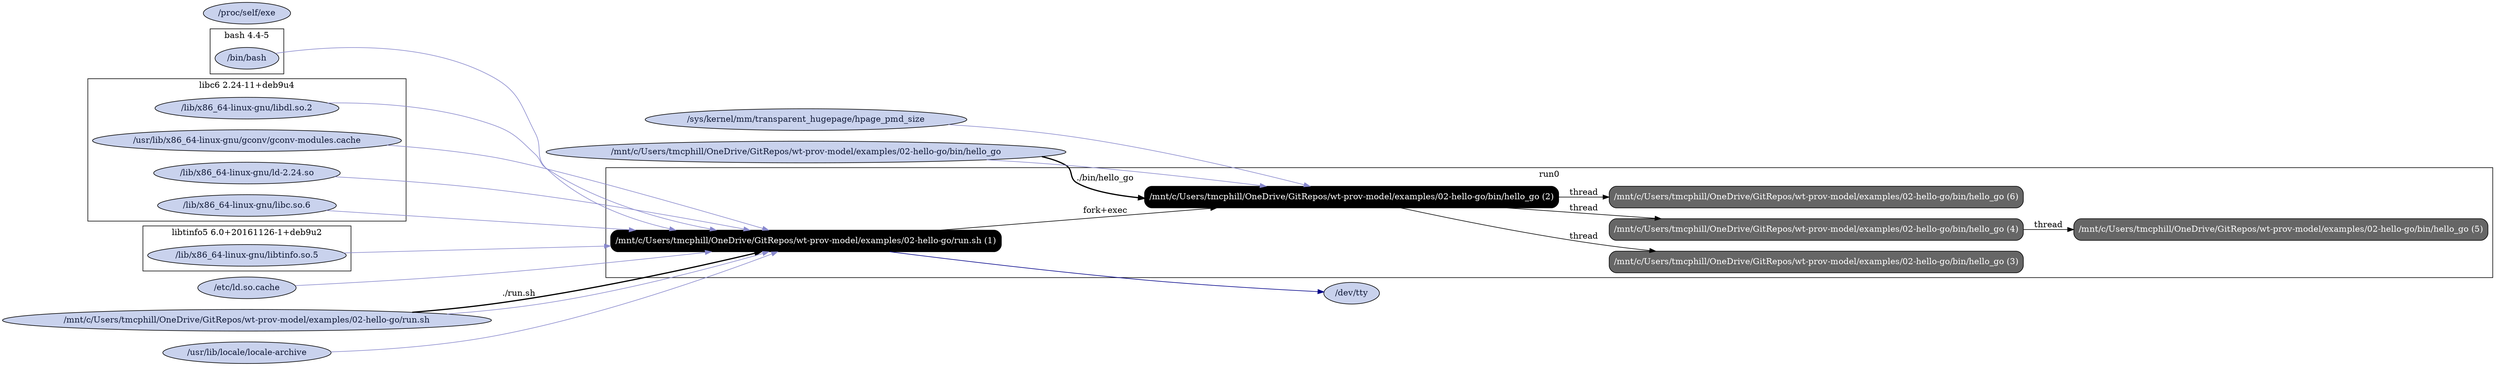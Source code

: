 digraph G {
    rankdir=LR;

    /* programs */
    node [shape=box fontcolor=white fillcolor=black style="filled,rounded"];
    subgraph cluster_run0 {
        label="run0";
        prog0 [label="/mnt/c/Users/tmcphill/OneDrive/GitRepos/wt-prov-model/examples/02-hello-go/run.sh (1)"];
        prog1 [label="/mnt/c/Users/tmcphill/OneDrive/GitRepos/wt-prov-model/examples/02-hello-go/bin/hello_go (2)"];
        prog0 -> prog1 [label="fork+exec"];
        prog2 [label="/mnt/c/Users/tmcphill/OneDrive/GitRepos/wt-prov-model/examples/02-hello-go/bin/hello_go (3)",fillcolor="#666666"];
        prog1 -> prog2 [label="thread"];
        prog3 [label="/mnt/c/Users/tmcphill/OneDrive/GitRepos/wt-prov-model/examples/02-hello-go/bin/hello_go (4)",fillcolor="#666666"];
        prog1 -> prog3 [label="thread"];
        prog4 [label="/mnt/c/Users/tmcphill/OneDrive/GitRepos/wt-prov-model/examples/02-hello-go/bin/hello_go (5)",fillcolor="#666666"];
        prog3 -> prog4 [label="thread"];
        prog5 [label="/mnt/c/Users/tmcphill/OneDrive/GitRepos/wt-prov-model/examples/02-hello-go/bin/hello_go (6)",fillcolor="#666666"];
        prog1 -> prog5 [label="thread"];
    }

    node [shape=ellipse fontcolor="#131C39" fillcolor="#C9D2ED"];

    /* system packages */
    subgraph cluster_pkg0 {
        label="bash 4.4-5";
        "/bin/bash";
    }
    subgraph cluster_pkg1 {
        label="libc6 2.24-11+deb9u4";
        "/lib/x86_64-linux-gnu/ld-2.24.so";
        "/lib/x86_64-linux-gnu/libc.so.6";
        "/lib/x86_64-linux-gnu/libdl.so.2";
        "/usr/lib/x86_64-linux-gnu/gconv/gconv-modules.cache";
    }
    subgraph cluster_pkg2 {
        label="libtinfo5 6.0+20161126-1+deb9u2";
        "/lib/x86_64-linux-gnu/libtinfo.so.5";
    }

    /* other files */
    "/dev/tty";
    "/etc/ld.so.cache";
    "/mnt/c/Users/tmcphill/OneDrive/GitRepos/wt-prov-model/examples/02-hello-go/bin/hello_go";
    "/mnt/c/Users/tmcphill/OneDrive/GitRepos/wt-prov-model/examples/02-hello-go/run.sh";
    "/proc/self/exe";
    "/sys/kernel/mm/transparent_hugepage/hpage_pmd_size";
    "/usr/lib/locale/locale-archive";

    "/mnt/c/Users/tmcphill/OneDrive/GitRepos/wt-prov-model/examples/02-hello-go/run.sh" -> prog0 [style=bold, label="./run.sh"];
    "/bin/bash" -> prog0 [color="#8888CC"];
    "/lib/x86_64-linux-gnu/ld-2.24.so" -> prog0 [color="#8888CC"];
    "/etc/ld.so.cache" -> prog0 [color="#8888CC"];
    "/lib/x86_64-linux-gnu/libtinfo.so.5" -> prog0 [color="#8888CC"];
    "/lib/x86_64-linux-gnu/libdl.so.2" -> prog0 [color="#8888CC"];
    "/lib/x86_64-linux-gnu/libc.so.6" -> prog0 [color="#8888CC"];
    prog0 -> "/dev/tty" [color="#000088"];
    "/usr/lib/locale/locale-archive" -> prog0 [color="#8888CC"];
    "/usr/lib/x86_64-linux-gnu/gconv/gconv-modules.cache" -> prog0 [color="#8888CC"];
    "/mnt/c/Users/tmcphill/OneDrive/GitRepos/wt-prov-model/examples/02-hello-go/run.sh" -> prog0 [color="#8888CC"];
    "/mnt/c/Users/tmcphill/OneDrive/GitRepos/wt-prov-model/examples/02-hello-go/bin/hello_go" -> prog1 [style=bold, label="./bin/hello_go"];
    "/mnt/c/Users/tmcphill/OneDrive/GitRepos/wt-prov-model/examples/02-hello-go/bin/hello_go" -> prog1 [color="#8888CC"];
    "/sys/kernel/mm/transparent_hugepage/hpage_pmd_size" -> prog1 [color="#8888CC"];
}
